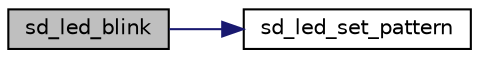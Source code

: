 digraph "sd_led_blink"
{
  edge [fontname="Helvetica",fontsize="10",labelfontname="Helvetica",labelfontsize="10"];
  node [fontname="Helvetica",fontsize="10",shape=record];
  rankdir="LR";
  Node0 [label="sd_led_blink",height=0.2,width=0.4,color="black", fillcolor="grey75", style="filled", fontcolor="black"];
  Node0 -> Node1 [color="midnightblue",fontsize="10",style="solid"];
  Node1 [label="sd_led_set_pattern",height=0.2,width=0.4,color="black", fillcolor="white", style="filled",URL="$group___s_d___l_e_d___functions.html#ga5641c6ed41cf81ecbd2d61731a412667",tooltip="LED set pattern Set pattern for LED output. "];
}
